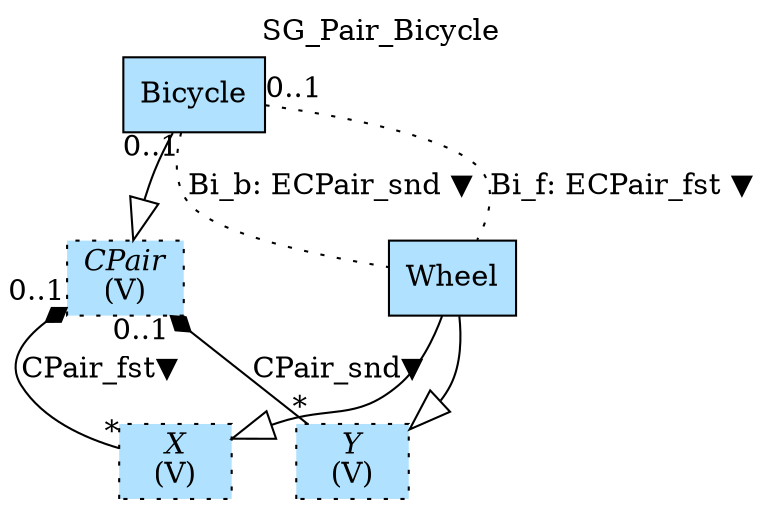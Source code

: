 digraph {graph[label=SG_Pair_Bicycle,labelloc=tl,labelfontsize=12];
"CPair"[shape=record,fillcolor=lightskyblue1,style ="filled,dotted",label=<{<I>CPair</I><br/>(V)}>];
"X"[shape=record,fillcolor=lightskyblue1,style ="filled,dotted",label=<{<I>X</I><br/>(V)}>];
"Y"[shape=record,fillcolor=lightskyblue1,style ="filled,dotted",label=<{<I>Y</I><br/>(V)}>];
"Bicycle"[shape=record,fillcolor=lightskyblue1,style = filled,label="Bicycle"];
"Wheel"[shape=record,fillcolor=lightskyblue1,style = filled,label="Wheel"];

"CPair"->"X"[label="CPair_fst▼",arrowtail=diamond,arrowhead=none,dir=both,taillabel="0..1",headlabel="*"];
"CPair"->"Y"[label="CPair_snd▼",arrowtail=diamond,arrowhead=none,dir=both,taillabel="0..1",headlabel="*"];
"Bicycle"->"CPair"[arrowhead=onormal,arrowsize=2.0];
"Wheel"->"X"[arrowhead=onormal,arrowsize=2.0];
"Wheel"->"Y"[arrowhead=onormal,arrowsize=2.0];
"Bicycle"->"Wheel"[label="Bi_f: ECPair_fst ▼",dir=none,taillabel="0..1",headlabel="",style=dotted];
"Bicycle"->"Wheel"[label="Bi_b: ECPair_snd ▼",dir=none,taillabel="0..1",headlabel="",style=dotted];
}